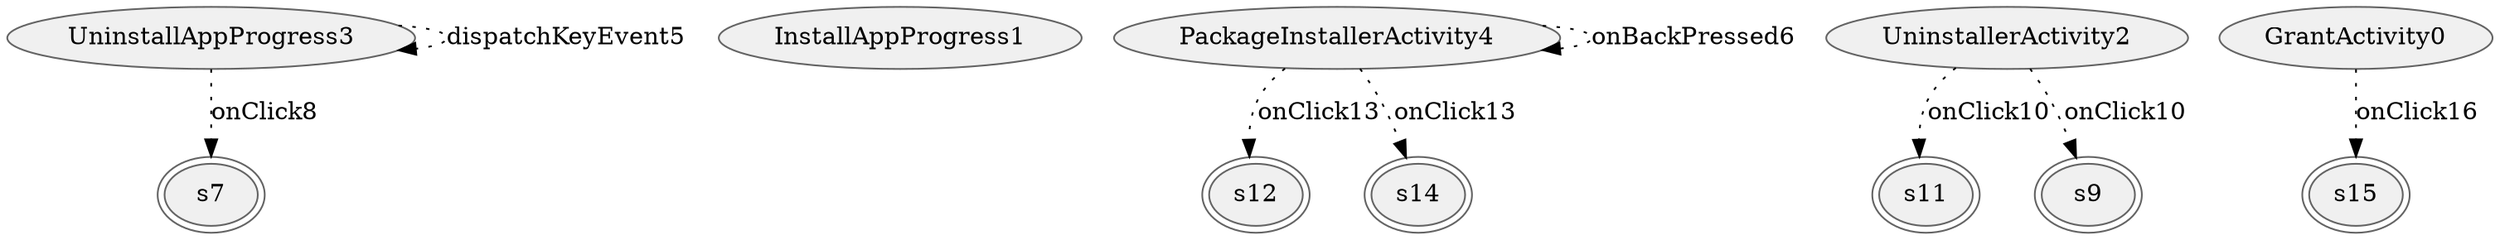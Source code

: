 digraph {
fontname="Helvetica";
node[style="filled,solid", colorscheme=greys3, fillcolor=1, color=3];
UninstallAppProgress3;
InstallAppProgress1;
s12[peripheries=2];
s7[peripheries=2];
s14[peripheries=2];
s11[peripheries=2];
UninstallerActivity2;
s15[peripheries=2];
PackageInstallerActivity4;
GrantActivity0;
s9[peripheries=2];
UninstallAppProgress3 -> UninstallAppProgress3[label="dispatchKeyEvent5",style=dotted];
UninstallAppProgress3 -> s7[label="onClick8",style=dotted];
UninstallerActivity2 -> s11[label="onClick10",style=dotted];
UninstallerActivity2 -> s9[label="onClick10",style=dotted];
GrantActivity0 -> s15[label="onClick16",style=dotted];
PackageInstallerActivity4 -> s12[label="onClick13",style=dotted];
PackageInstallerActivity4 -> s14[label="onClick13",style=dotted];
PackageInstallerActivity4 -> PackageInstallerActivity4[label="onBackPressed6",style=dotted];
}
